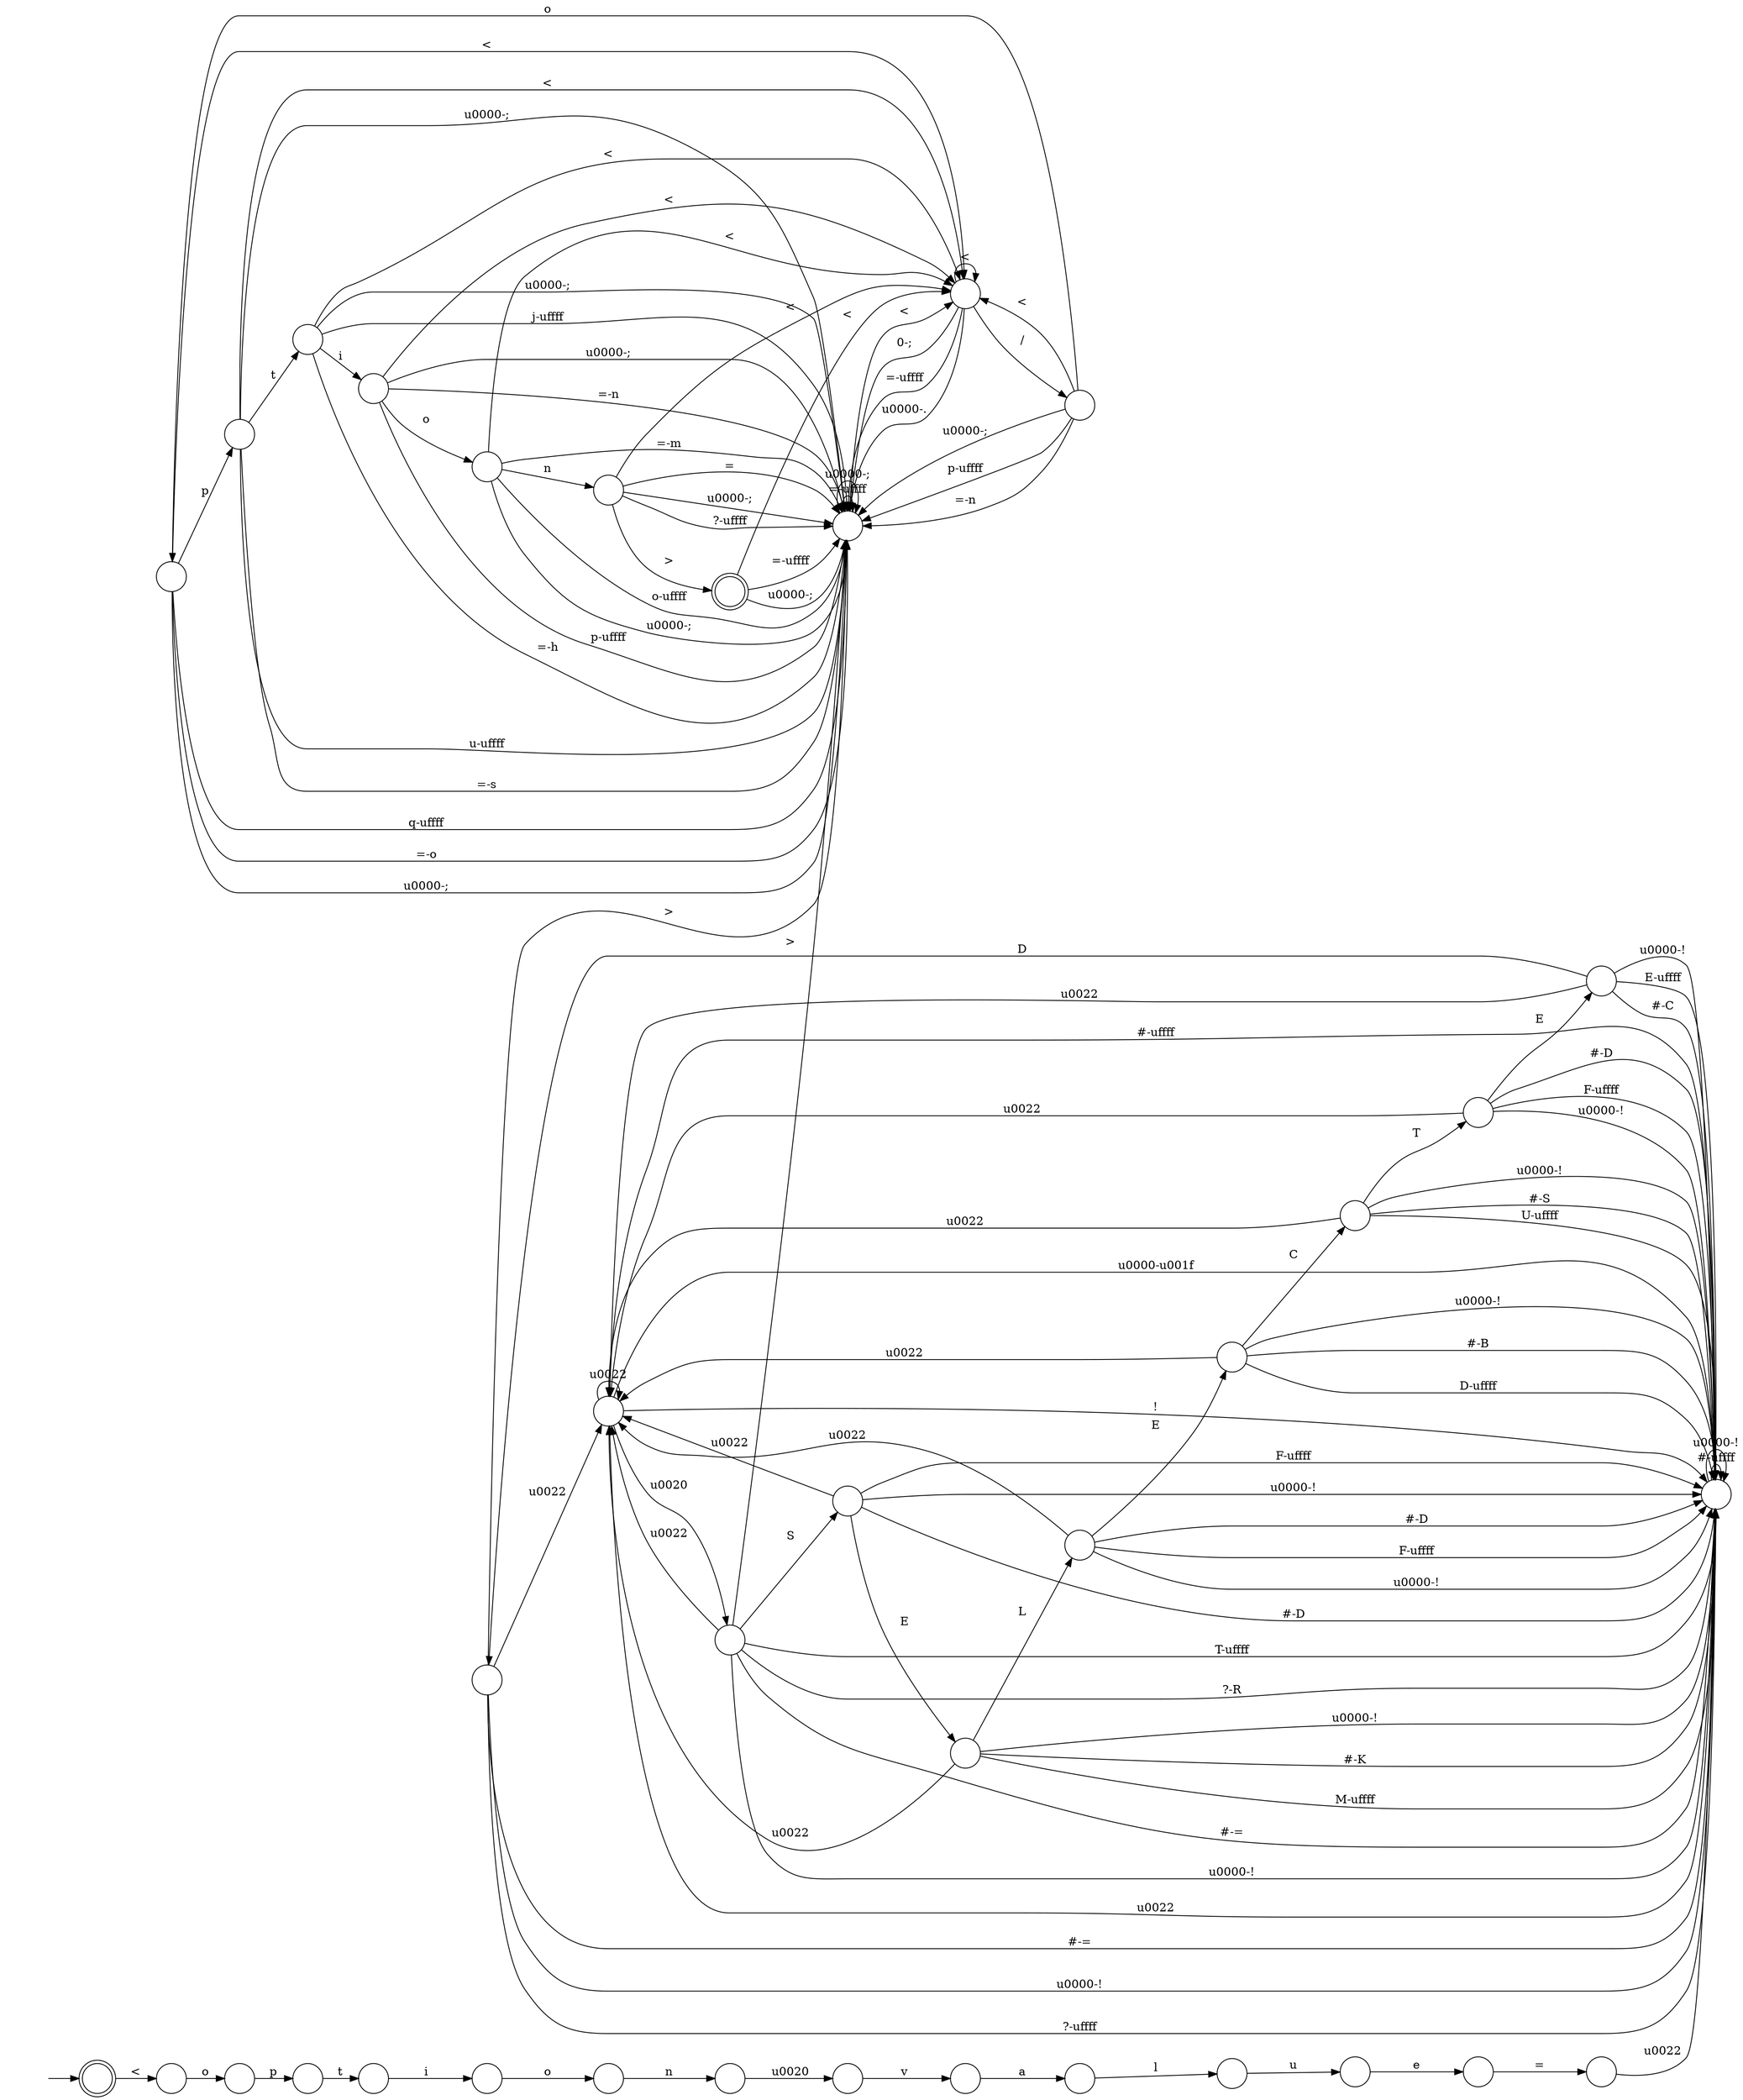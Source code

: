 digraph Automaton {
  rankdir = LR;
  0 [shape=circle,label=""];
  0 -> 31 [label="q-\uffff"]
  0 -> 24 [label="p"]
  0 -> 31 [label="=-o"]
  0 -> 31 [label="\u0000-;"]
  0 -> 12 [label="<"]
  1 [shape=circle,label=""];
  1 -> 6 [label="\u0020"]
  2 [shape=circle,label=""];
  2 -> 31 [label="="]
  2 -> 7 [label=">"]
  2 -> 31 [label="\u0000-;"]
  2 -> 12 [label="<"]
  2 -> 31 [label="?-\uffff"]
  3 [shape=circle,label=""];
  3 -> 21 [label="\u0022"]
  3 -> 30 [label="\u0000-!"]
  3 -> 28 [label="T"]
  3 -> 30 [label="#-S"]
  3 -> 30 [label="U-\uffff"]
  4 [shape=circle,label=""];
  4 -> 27 [label="t"]
  5 [shape=circle,label=""];
  5 -> 23 [label="a"]
  6 [shape=circle,label=""];
  6 -> 5 [label="v"]
  7 [shape=doublecircle,label=""];
  7 -> 31 [label="=-\uffff"]
  7 -> 31 [label="\u0000-;"]
  7 -> 12 [label="<"]
  8 [shape=circle,label=""];
  8 -> 1 [label="n"]
  9 [shape=circle,label=""];
  9 -> 29 [label="="]
  10 [shape=circle,label=""];
  10 -> 30 [label="#-D"]
  10 -> 21 [label="\u0022"]
  10 -> 30 [label="F-\uffff"]
  10 -> 30 [label="\u0000-!"]
  10 -> 22 [label="E"]
  11 [shape=circle,label=""];
  11 -> 4 [label="p"]
  12 [shape=circle,label=""];
  12 -> 31 [label="0-;"]
  12 -> 31 [label="=-\uffff"]
  12 -> 31 [label="\u0000-."]
  12 -> 35 [label="/"]
  12 -> 12 [label="<"]
  13 [shape=circle,label=""];
  13 -> 2 [label="n"]
  13 -> 31 [label="o-\uffff"]
  13 -> 31 [label="\u0000-;"]
  13 -> 12 [label="<"]
  13 -> 31 [label="=-m"]
  14 [shape=circle,label=""];
  14 -> 21 [label="\u0022"]
  14 -> 30 [label="#-="]
  14 -> 30 [label="\u0000-!"]
  14 -> 31 [label=">"]
  14 -> 30 [label="?-\uffff"]
  15 [shape=doublecircle,label=""];
  initial [shape=plaintext,label=""];
  initial -> 15
  15 -> 32 [label="<"]
  16 [shape=circle,label=""];
  16 -> 30 [label="?-R"]
  16 -> 21 [label="\u0022"]
  16 -> 30 [label="#-="]
  16 -> 30 [label="\u0000-!"]
  16 -> 18 [label="S"]
  16 -> 31 [label=">"]
  16 -> 30 [label="T-\uffff"]
  17 [shape=circle,label=""];
  17 -> 21 [label="\u0022"]
  17 -> 14 [label="D"]
  17 -> 30 [label="\u0000-!"]
  17 -> 30 [label="E-\uffff"]
  17 -> 30 [label="#-C"]
  18 [shape=circle,label=""];
  18 -> 30 [label="#-D"]
  18 -> 21 [label="\u0022"]
  18 -> 30 [label="F-\uffff"]
  18 -> 30 [label="\u0000-!"]
  18 -> 34 [label="E"]
  19 [shape=circle,label=""];
  19 -> 33 [label="i"]
  19 -> 31 [label="=-h"]
  19 -> 31 [label="\u0000-;"]
  19 -> 12 [label="<"]
  19 -> 31 [label="j-\uffff"]
  20 [shape=circle,label=""];
  20 -> 9 [label="e"]
  21 [shape=circle,label=""];
  21 -> 21 [label="\u0022"]
  21 -> 30 [label="#-\uffff"]
  21 -> 30 [label="\u0000-\u001f"]
  21 -> 16 [label="\u0020"]
  21 -> 30 [label="!"]
  22 [shape=circle,label=""];
  22 -> 21 [label="\u0022"]
  22 -> 30 [label="\u0000-!"]
  22 -> 3 [label="C"]
  22 -> 30 [label="#-B"]
  22 -> 30 [label="D-\uffff"]
  23 [shape=circle,label=""];
  23 -> 26 [label="l"]
  24 [shape=circle,label=""];
  24 -> 19 [label="t"]
  24 -> 31 [label="u-\uffff"]
  24 -> 31 [label="\u0000-;"]
  24 -> 12 [label="<"]
  24 -> 31 [label="=-s"]
  25 [shape=circle,label=""];
  25 -> 8 [label="o"]
  26 [shape=circle,label=""];
  26 -> 20 [label="u"]
  27 [shape=circle,label=""];
  27 -> 25 [label="i"]
  28 [shape=circle,label=""];
  28 -> 30 [label="#-D"]
  28 -> 21 [label="\u0022"]
  28 -> 30 [label="F-\uffff"]
  28 -> 30 [label="\u0000-!"]
  28 -> 17 [label="E"]
  29 [shape=circle,label=""];
  29 -> 30 [label="\u0022"]
  30 [shape=circle,label=""];
  30 -> 21 [label="\u0022"]
  30 -> 30 [label="#-\uffff"]
  30 -> 30 [label="\u0000-!"]
  31 [shape=circle,label=""];
  31 -> 31 [label="=-\uffff"]
  31 -> 31 [label="\u0000-;"]
  31 -> 12 [label="<"]
  32 [shape=circle,label=""];
  32 -> 11 [label="o"]
  33 [shape=circle,label=""];
  33 -> 31 [label="p-\uffff"]
  33 -> 31 [label="=-n"]
  33 -> 31 [label="\u0000-;"]
  33 -> 12 [label="<"]
  33 -> 13 [label="o"]
  34 [shape=circle,label=""];
  34 -> 21 [label="\u0022"]
  34 -> 30 [label="\u0000-!"]
  34 -> 30 [label="#-K"]
  34 -> 10 [label="L"]
  34 -> 30 [label="M-\uffff"]
  35 [shape=circle,label=""];
  35 -> 31 [label="p-\uffff"]
  35 -> 31 [label="=-n"]
  35 -> 31 [label="\u0000-;"]
  35 -> 12 [label="<"]
  35 -> 0 [label="o"]
}

